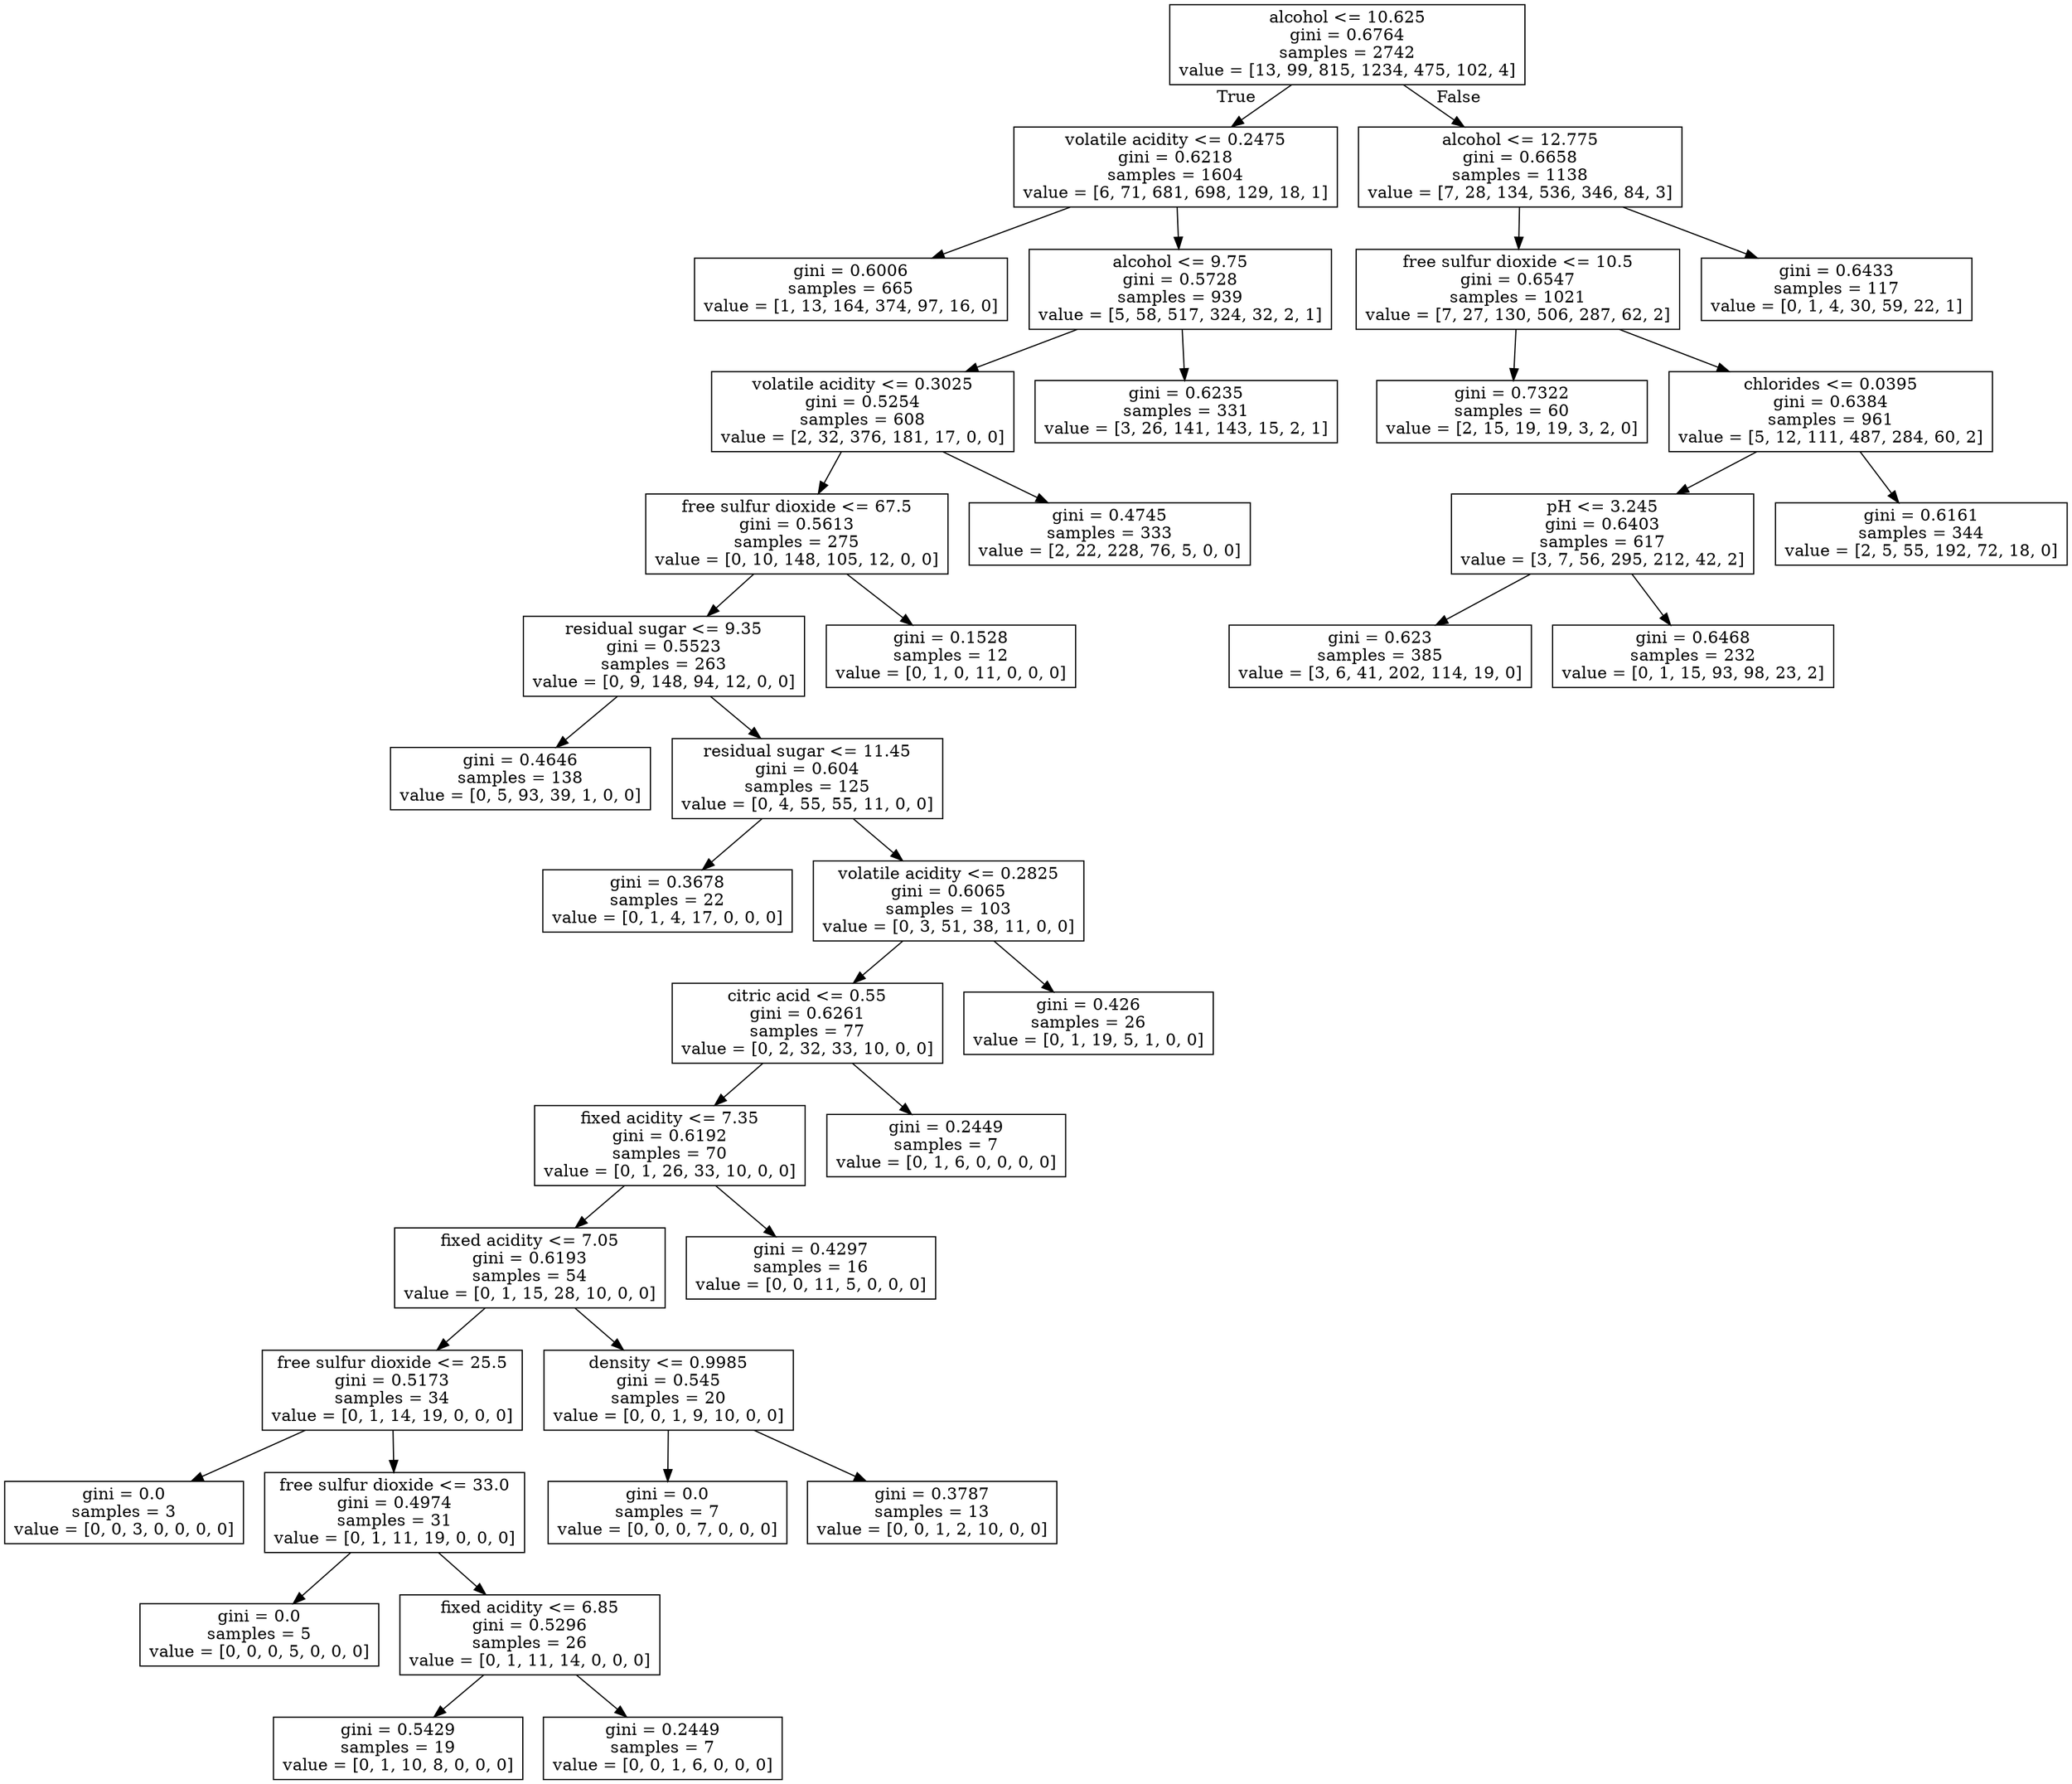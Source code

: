 digraph Tree {
node [shape=box] ;
0 [label="alcohol <= 10.625\ngini = 0.6764\nsamples = 2742\nvalue = [13, 99, 815, 1234, 475, 102, 4]"] ;
1 [label="volatile acidity <= 0.2475\ngini = 0.6218\nsamples = 1604\nvalue = [6, 71, 681, 698, 129, 18, 1]"] ;
0 -> 1 [labeldistance=2.5, labelangle=45, headlabel="True"] ;
2 [label="gini = 0.6006\nsamples = 665\nvalue = [1, 13, 164, 374, 97, 16, 0]"] ;
1 -> 2 ;
361 [label="alcohol <= 9.75\ngini = 0.5728\nsamples = 939\nvalue = [5, 58, 517, 324, 32, 2, 1]"] ;
1 -> 361 ;
362 [label="volatile acidity <= 0.3025\ngini = 0.5254\nsamples = 608\nvalue = [2, 32, 376, 181, 17, 0, 0]"] ;
361 -> 362 ;
363 [label="free sulfur dioxide <= 67.5\ngini = 0.5613\nsamples = 275\nvalue = [0, 10, 148, 105, 12, 0, 0]"] ;
362 -> 363 ;
364 [label="residual sugar <= 9.35\ngini = 0.5523\nsamples = 263\nvalue = [0, 9, 148, 94, 12, 0, 0]"] ;
363 -> 364 ;
365 [label="gini = 0.4646\nsamples = 138\nvalue = [0, 5, 93, 39, 1, 0, 0]"] ;
364 -> 365 ;
420 [label="residual sugar <= 11.45\ngini = 0.604\nsamples = 125\nvalue = [0, 4, 55, 55, 11, 0, 0]"] ;
364 -> 420 ;
421 [label="gini = 0.3678\nsamples = 22\nvalue = [0, 1, 4, 17, 0, 0, 0]"] ;
420 -> 421 ;
432 [label="volatile acidity <= 0.2825\ngini = 0.6065\nsamples = 103\nvalue = [0, 3, 51, 38, 11, 0, 0]"] ;
420 -> 432 ;
433 [label="citric acid <= 0.55\ngini = 0.6261\nsamples = 77\nvalue = [0, 2, 32, 33, 10, 0, 0]"] ;
432 -> 433 ;
434 [label="fixed acidity <= 7.35\ngini = 0.6192\nsamples = 70\nvalue = [0, 1, 26, 33, 10, 0, 0]"] ;
433 -> 434 ;
435 [label="fixed acidity <= 7.05\ngini = 0.6193\nsamples = 54\nvalue = [0, 1, 15, 28, 10, 0, 0]"] ;
434 -> 435 ;
436 [label="free sulfur dioxide <= 25.5\ngini = 0.5173\nsamples = 34\nvalue = [0, 1, 14, 19, 0, 0, 0]"] ;
435 -> 436 ;
437 [label="gini = 0.0\nsamples = 3\nvalue = [0, 0, 3, 0, 0, 0, 0]"] ;
436 -> 437 ;
438 [label="free sulfur dioxide <= 33.0\ngini = 0.4974\nsamples = 31\nvalue = [0, 1, 11, 19, 0, 0, 0]"] ;
436 -> 438 ;
439 [label="gini = 0.0\nsamples = 5\nvalue = [0, 0, 0, 5, 0, 0, 0]"] ;
438 -> 439 ;
440 [label="fixed acidity <= 6.85\ngini = 0.5296\nsamples = 26\nvalue = [0, 1, 11, 14, 0, 0, 0]"] ;
438 -> 440 ;
441 [label="gini = 0.5429\nsamples = 19\nvalue = [0, 1, 10, 8, 0, 0, 0]"] ;
440 -> 441 ;
454 [label="gini = 0.2449\nsamples = 7\nvalue = [0, 0, 1, 6, 0, 0, 0]"] ;
440 -> 454 ;
457 [label="density <= 0.9985\ngini = 0.545\nsamples = 20\nvalue = [0, 0, 1, 9, 10, 0, 0]"] ;
435 -> 457 ;
458 [label="gini = 0.0\nsamples = 7\nvalue = [0, 0, 0, 7, 0, 0, 0]"] ;
457 -> 458 ;
459 [label="gini = 0.3787\nsamples = 13\nvalue = [0, 0, 1, 2, 10, 0, 0]"] ;
457 -> 459 ;
464 [label="gini = 0.4297\nsamples = 16\nvalue = [0, 0, 11, 5, 0, 0, 0]"] ;
434 -> 464 ;
469 [label="gini = 0.2449\nsamples = 7\nvalue = [0, 1, 6, 0, 0, 0, 0]"] ;
433 -> 469 ;
472 [label="gini = 0.426\nsamples = 26\nvalue = [0, 1, 19, 5, 1, 0, 0]"] ;
432 -> 472 ;
485 [label="gini = 0.1528\nsamples = 12\nvalue = [0, 1, 0, 11, 0, 0, 0]"] ;
363 -> 485 ;
488 [label="gini = 0.4745\nsamples = 333\nvalue = [2, 22, 228, 76, 5, 0, 0]"] ;
362 -> 488 ;
645 [label="gini = 0.6235\nsamples = 331\nvalue = [3, 26, 141, 143, 15, 2, 1]"] ;
361 -> 645 ;
854 [label="alcohol <= 12.775\ngini = 0.6658\nsamples = 1138\nvalue = [7, 28, 134, 536, 346, 84, 3]"] ;
0 -> 854 [labeldistance=2.5, labelangle=-45, headlabel="False"] ;
855 [label="free sulfur dioxide <= 10.5\ngini = 0.6547\nsamples = 1021\nvalue = [7, 27, 130, 506, 287, 62, 2]"] ;
854 -> 855 ;
856 [label="gini = 0.7322\nsamples = 60\nvalue = [2, 15, 19, 19, 3, 2, 0]"] ;
855 -> 856 ;
901 [label="chlorides <= 0.0395\ngini = 0.6384\nsamples = 961\nvalue = [5, 12, 111, 487, 284, 60, 2]"] ;
855 -> 901 ;
902 [label="pH <= 3.245\ngini = 0.6403\nsamples = 617\nvalue = [3, 7, 56, 295, 212, 42, 2]"] ;
901 -> 902 ;
903 [label="gini = 0.623\nsamples = 385\nvalue = [3, 6, 41, 202, 114, 19, 0]"] ;
902 -> 903 ;
1134 [label="gini = 0.6468\nsamples = 232\nvalue = [0, 1, 15, 93, 98, 23, 2]"] ;
902 -> 1134 ;
1293 [label="gini = 0.6161\nsamples = 344\nvalue = [2, 5, 55, 192, 72, 18, 0]"] ;
901 -> 1293 ;
1498 [label="gini = 0.6433\nsamples = 117\nvalue = [0, 1, 4, 30, 59, 22, 1]"] ;
854 -> 1498 ;
}